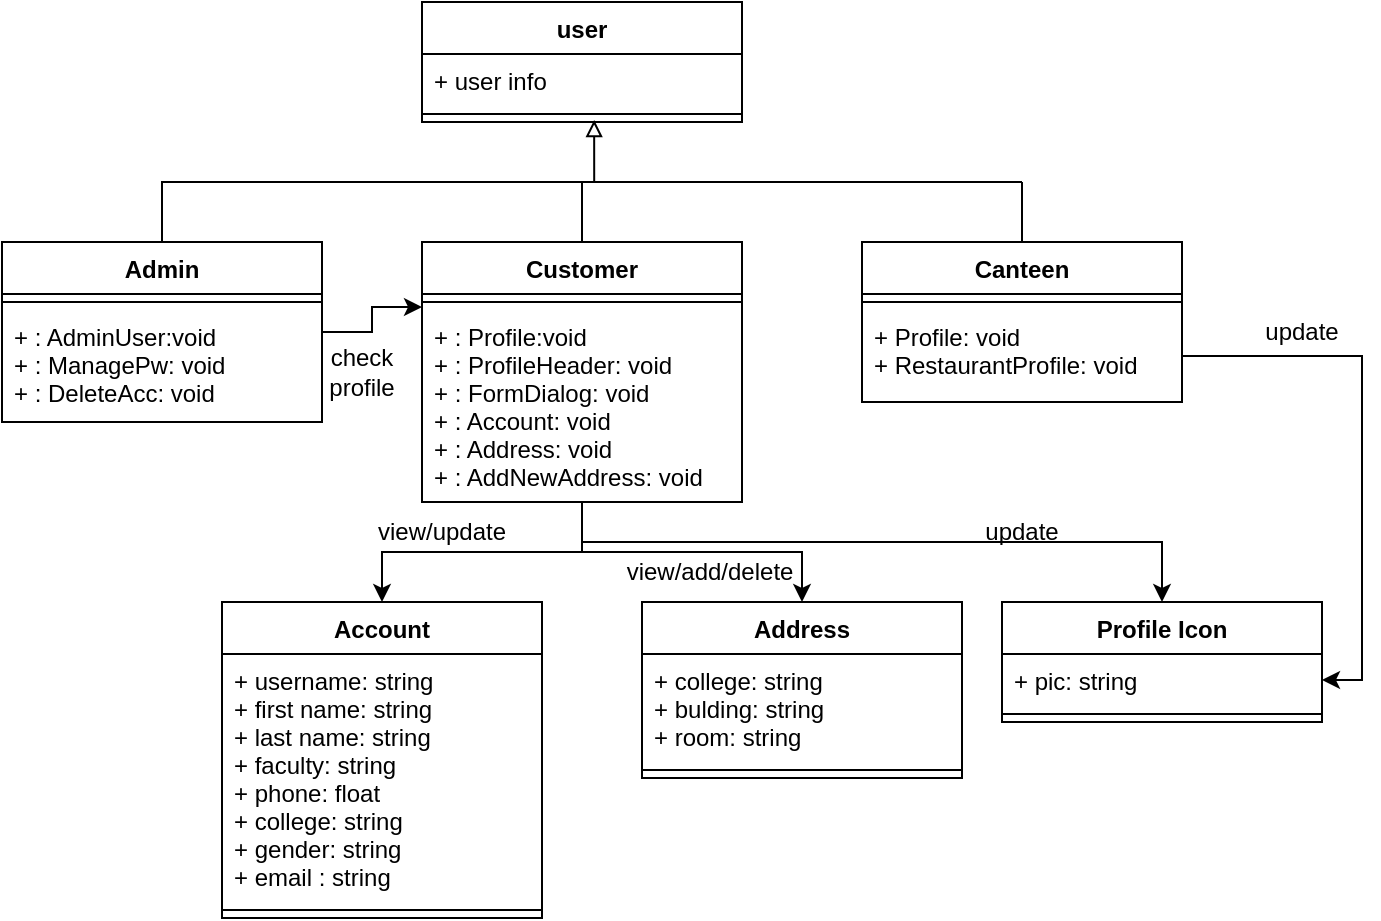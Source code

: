 <mxfile version="17.5.1" type="github">
  <diagram id="BMjRO5qYmluGinLNsz--" name="Page-1">
    <mxGraphModel dx="788" dy="538" grid="1" gridSize="10" guides="1" tooltips="1" connect="1" arrows="1" fold="1" page="1" pageScale="1" pageWidth="827" pageHeight="1169" math="0" shadow="0">
      <root>
        <mxCell id="0" />
        <mxCell id="1" parent="0" />
        <mxCell id="yWqqmSRFs31MRJI1_xPq-5" value="user" style="swimlane;fontStyle=1;align=center;verticalAlign=top;childLayout=stackLayout;horizontal=1;startSize=26;horizontalStack=0;resizeParent=1;resizeParentMax=0;resizeLast=0;collapsible=1;marginBottom=0;" vertex="1" parent="1">
          <mxGeometry x="270" width="160" height="60" as="geometry" />
        </mxCell>
        <mxCell id="yWqqmSRFs31MRJI1_xPq-6" value="+ user info" style="text;strokeColor=none;fillColor=none;align=left;verticalAlign=top;spacingLeft=4;spacingRight=4;overflow=hidden;rotatable=0;points=[[0,0.5],[1,0.5]];portConstraint=eastwest;" vertex="1" parent="yWqqmSRFs31MRJI1_xPq-5">
          <mxGeometry y="26" width="160" height="26" as="geometry" />
        </mxCell>
        <mxCell id="yWqqmSRFs31MRJI1_xPq-7" value="" style="line;strokeWidth=1;fillColor=none;align=left;verticalAlign=middle;spacingTop=-1;spacingLeft=3;spacingRight=3;rotatable=0;labelPosition=right;points=[];portConstraint=eastwest;" vertex="1" parent="yWqqmSRFs31MRJI1_xPq-5">
          <mxGeometry y="52" width="160" height="8" as="geometry" />
        </mxCell>
        <mxCell id="yWqqmSRFs31MRJI1_xPq-37" style="edgeStyle=orthogonalEdgeStyle;rounded=0;orthogonalLoop=1;jettySize=auto;html=1;entryX=0;entryY=0.25;entryDx=0;entryDy=0;" edge="1" parent="1" source="yWqqmSRFs31MRJI1_xPq-9" target="yWqqmSRFs31MRJI1_xPq-13">
          <mxGeometry relative="1" as="geometry" />
        </mxCell>
        <mxCell id="yWqqmSRFs31MRJI1_xPq-48" style="edgeStyle=orthogonalEdgeStyle;rounded=0;orthogonalLoop=1;jettySize=auto;html=1;entryX=0.538;entryY=0.875;entryDx=0;entryDy=0;entryPerimeter=0;endArrow=block;endFill=0;" edge="1" parent="1" source="yWqqmSRFs31MRJI1_xPq-9" target="yWqqmSRFs31MRJI1_xPq-7">
          <mxGeometry relative="1" as="geometry" />
        </mxCell>
        <mxCell id="yWqqmSRFs31MRJI1_xPq-9" value="Admin" style="swimlane;fontStyle=1;align=center;verticalAlign=top;childLayout=stackLayout;horizontal=1;startSize=26;horizontalStack=0;resizeParent=1;resizeParentMax=0;resizeLast=0;collapsible=1;marginBottom=0;" vertex="1" parent="1">
          <mxGeometry x="60" y="120" width="160" height="90" as="geometry" />
        </mxCell>
        <mxCell id="yWqqmSRFs31MRJI1_xPq-11" value="" style="line;strokeWidth=1;fillColor=none;align=left;verticalAlign=middle;spacingTop=-1;spacingLeft=3;spacingRight=3;rotatable=0;labelPosition=right;points=[];portConstraint=eastwest;" vertex="1" parent="yWqqmSRFs31MRJI1_xPq-9">
          <mxGeometry y="26" width="160" height="8" as="geometry" />
        </mxCell>
        <mxCell id="yWqqmSRFs31MRJI1_xPq-12" value="+ : AdminUser:void&#xa;+ : ManagePw: void&#xa;+ : DeleteAcc: void" style="text;strokeColor=none;fillColor=none;align=left;verticalAlign=top;spacingLeft=4;spacingRight=4;overflow=hidden;rotatable=0;points=[[0,0.5],[1,0.5]];portConstraint=eastwest;" vertex="1" parent="yWqqmSRFs31MRJI1_xPq-9">
          <mxGeometry y="34" width="160" height="56" as="geometry" />
        </mxCell>
        <mxCell id="yWqqmSRFs31MRJI1_xPq-41" style="edgeStyle=orthogonalEdgeStyle;rounded=0;orthogonalLoop=1;jettySize=auto;html=1;entryX=0.5;entryY=0;entryDx=0;entryDy=0;" edge="1" parent="1" source="yWqqmSRFs31MRJI1_xPq-13" target="yWqqmSRFs31MRJI1_xPq-20">
          <mxGeometry relative="1" as="geometry" />
        </mxCell>
        <mxCell id="yWqqmSRFs31MRJI1_xPq-42" style="edgeStyle=orthogonalEdgeStyle;rounded=0;orthogonalLoop=1;jettySize=auto;html=1;" edge="1" parent="1" source="yWqqmSRFs31MRJI1_xPq-13" target="yWqqmSRFs31MRJI1_xPq-16">
          <mxGeometry relative="1" as="geometry" />
        </mxCell>
        <mxCell id="yWqqmSRFs31MRJI1_xPq-13" value="Customer" style="swimlane;fontStyle=1;align=center;verticalAlign=top;childLayout=stackLayout;horizontal=1;startSize=26;horizontalStack=0;resizeParent=1;resizeParentMax=0;resizeLast=0;collapsible=1;marginBottom=0;" vertex="1" parent="1">
          <mxGeometry x="270" y="120" width="160" height="130" as="geometry" />
        </mxCell>
        <mxCell id="yWqqmSRFs31MRJI1_xPq-14" value="" style="line;strokeWidth=1;fillColor=none;align=left;verticalAlign=middle;spacingTop=-1;spacingLeft=3;spacingRight=3;rotatable=0;labelPosition=right;points=[];portConstraint=eastwest;" vertex="1" parent="yWqqmSRFs31MRJI1_xPq-13">
          <mxGeometry y="26" width="160" height="8" as="geometry" />
        </mxCell>
        <mxCell id="yWqqmSRFs31MRJI1_xPq-15" value="+ : Profile:void&#xa;+ : ProfileHeader: void&#xa;+ : FormDialog: void&#xa;+ : Account: void&#xa;+ : Address: void&#xa;+ : AddNewAddress: void" style="text;strokeColor=none;fillColor=none;align=left;verticalAlign=top;spacingLeft=4;spacingRight=4;overflow=hidden;rotatable=0;points=[[0,0.5],[1,0.5]];portConstraint=eastwest;" vertex="1" parent="yWqqmSRFs31MRJI1_xPq-13">
          <mxGeometry y="34" width="160" height="96" as="geometry" />
        </mxCell>
        <mxCell id="yWqqmSRFs31MRJI1_xPq-16" value="Address" style="swimlane;fontStyle=1;align=center;verticalAlign=top;childLayout=stackLayout;horizontal=1;startSize=26;horizontalStack=0;resizeParent=1;resizeParentMax=0;resizeLast=0;collapsible=1;marginBottom=0;" vertex="1" parent="1">
          <mxGeometry x="380" y="300" width="160" height="88" as="geometry" />
        </mxCell>
        <mxCell id="yWqqmSRFs31MRJI1_xPq-17" value="+ college: string&#xa;+ bulding: string&#xa;+ room: string" style="text;strokeColor=none;fillColor=none;align=left;verticalAlign=top;spacingLeft=4;spacingRight=4;overflow=hidden;rotatable=0;points=[[0,0.5],[1,0.5]];portConstraint=eastwest;" vertex="1" parent="yWqqmSRFs31MRJI1_xPq-16">
          <mxGeometry y="26" width="160" height="54" as="geometry" />
        </mxCell>
        <mxCell id="yWqqmSRFs31MRJI1_xPq-18" value="" style="line;strokeWidth=1;fillColor=none;align=left;verticalAlign=middle;spacingTop=-1;spacingLeft=3;spacingRight=3;rotatable=0;labelPosition=right;points=[];portConstraint=eastwest;" vertex="1" parent="yWqqmSRFs31MRJI1_xPq-16">
          <mxGeometry y="80" width="160" height="8" as="geometry" />
        </mxCell>
        <mxCell id="yWqqmSRFs31MRJI1_xPq-20" value="Account" style="swimlane;fontStyle=1;align=center;verticalAlign=top;childLayout=stackLayout;horizontal=1;startSize=26;horizontalStack=0;resizeParent=1;resizeParentMax=0;resizeLast=0;collapsible=1;marginBottom=0;" vertex="1" parent="1">
          <mxGeometry x="170" y="300" width="160" height="158" as="geometry" />
        </mxCell>
        <mxCell id="yWqqmSRFs31MRJI1_xPq-21" value="+ username: string&#xa;+ first name: string&#xa;+ last name: string&#xa;+ faculty: string&#xa;+ phone: float&#xa;+ college: string&#xa;+ gender: string&#xa;+ email : string&#xa;" style="text;strokeColor=none;fillColor=none;align=left;verticalAlign=top;spacingLeft=4;spacingRight=4;overflow=hidden;rotatable=0;points=[[0,0.5],[1,0.5]];portConstraint=eastwest;" vertex="1" parent="yWqqmSRFs31MRJI1_xPq-20">
          <mxGeometry y="26" width="160" height="124" as="geometry" />
        </mxCell>
        <mxCell id="yWqqmSRFs31MRJI1_xPq-22" value="" style="line;strokeWidth=1;fillColor=none;align=left;verticalAlign=middle;spacingTop=-1;spacingLeft=3;spacingRight=3;rotatable=0;labelPosition=right;points=[];portConstraint=eastwest;" vertex="1" parent="yWqqmSRFs31MRJI1_xPq-20">
          <mxGeometry y="150" width="160" height="8" as="geometry" />
        </mxCell>
        <mxCell id="yWqqmSRFs31MRJI1_xPq-28" value="Profile Icon" style="swimlane;fontStyle=1;align=center;verticalAlign=top;childLayout=stackLayout;horizontal=1;startSize=26;horizontalStack=0;resizeParent=1;resizeParentMax=0;resizeLast=0;collapsible=1;marginBottom=0;" vertex="1" parent="1">
          <mxGeometry x="560" y="300" width="160" height="60" as="geometry" />
        </mxCell>
        <mxCell id="yWqqmSRFs31MRJI1_xPq-29" value="+ pic: string" style="text;strokeColor=none;fillColor=none;align=left;verticalAlign=top;spacingLeft=4;spacingRight=4;overflow=hidden;rotatable=0;points=[[0,0.5],[1,0.5]];portConstraint=eastwest;" vertex="1" parent="yWqqmSRFs31MRJI1_xPq-28">
          <mxGeometry y="26" width="160" height="26" as="geometry" />
        </mxCell>
        <mxCell id="yWqqmSRFs31MRJI1_xPq-30" value="" style="line;strokeWidth=1;fillColor=none;align=left;verticalAlign=middle;spacingTop=-1;spacingLeft=3;spacingRight=3;rotatable=0;labelPosition=right;points=[];portConstraint=eastwest;" vertex="1" parent="yWqqmSRFs31MRJI1_xPq-28">
          <mxGeometry y="52" width="160" height="8" as="geometry" />
        </mxCell>
        <mxCell id="yWqqmSRFs31MRJI1_xPq-54" style="edgeStyle=orthogonalEdgeStyle;rounded=0;orthogonalLoop=1;jettySize=auto;html=1;endArrow=none;endFill=0;" edge="1" parent="1" source="yWqqmSRFs31MRJI1_xPq-32">
          <mxGeometry relative="1" as="geometry">
            <mxPoint x="570" y="90" as="targetPoint" />
          </mxGeometry>
        </mxCell>
        <mxCell id="yWqqmSRFs31MRJI1_xPq-32" value="Canteen" style="swimlane;fontStyle=1;align=center;verticalAlign=top;childLayout=stackLayout;horizontal=1;startSize=26;horizontalStack=0;resizeParent=1;resizeParentMax=0;resizeLast=0;collapsible=1;marginBottom=0;" vertex="1" parent="1">
          <mxGeometry x="490" y="120" width="160" height="80" as="geometry" />
        </mxCell>
        <mxCell id="yWqqmSRFs31MRJI1_xPq-34" value="" style="line;strokeWidth=1;fillColor=none;align=left;verticalAlign=middle;spacingTop=-1;spacingLeft=3;spacingRight=3;rotatable=0;labelPosition=right;points=[];portConstraint=eastwest;" vertex="1" parent="yWqqmSRFs31MRJI1_xPq-32">
          <mxGeometry y="26" width="160" height="8" as="geometry" />
        </mxCell>
        <mxCell id="yWqqmSRFs31MRJI1_xPq-35" value="+ Profile: void&#xa;+ RestaurantProfile: void" style="text;strokeColor=none;fillColor=none;align=left;verticalAlign=top;spacingLeft=4;spacingRight=4;overflow=hidden;rotatable=0;points=[[0,0.5],[1,0.5]];portConstraint=eastwest;" vertex="1" parent="yWqqmSRFs31MRJI1_xPq-32">
          <mxGeometry y="34" width="160" height="46" as="geometry" />
        </mxCell>
        <mxCell id="yWqqmSRFs31MRJI1_xPq-40" value="check profile" style="text;html=1;strokeColor=none;fillColor=none;align=center;verticalAlign=middle;whiteSpace=wrap;rounded=0;" vertex="1" parent="1">
          <mxGeometry x="210" y="170" width="60" height="30" as="geometry" />
        </mxCell>
        <mxCell id="yWqqmSRFs31MRJI1_xPq-44" style="edgeStyle=orthogonalEdgeStyle;rounded=0;orthogonalLoop=1;jettySize=auto;html=1;entryX=0.5;entryY=0;entryDx=0;entryDy=0;" edge="1" parent="1" source="yWqqmSRFs31MRJI1_xPq-15" target="yWqqmSRFs31MRJI1_xPq-28">
          <mxGeometry relative="1" as="geometry">
            <Array as="points">
              <mxPoint x="350" y="270" />
              <mxPoint x="640" y="270" />
            </Array>
          </mxGeometry>
        </mxCell>
        <mxCell id="yWqqmSRFs31MRJI1_xPq-46" style="edgeStyle=orthogonalEdgeStyle;rounded=0;orthogonalLoop=1;jettySize=auto;html=1;entryX=1;entryY=0.5;entryDx=0;entryDy=0;" edge="1" parent="1" source="yWqqmSRFs31MRJI1_xPq-35" target="yWqqmSRFs31MRJI1_xPq-29">
          <mxGeometry relative="1" as="geometry" />
        </mxCell>
        <mxCell id="yWqqmSRFs31MRJI1_xPq-51" value="" style="endArrow=none;html=1;rounded=0;" edge="1" parent="1" source="yWqqmSRFs31MRJI1_xPq-13">
          <mxGeometry width="50" height="50" relative="1" as="geometry">
            <mxPoint x="400" y="290" as="sourcePoint" />
            <mxPoint x="350" y="90" as="targetPoint" />
          </mxGeometry>
        </mxCell>
        <mxCell id="yWqqmSRFs31MRJI1_xPq-53" value="" style="endArrow=none;html=1;rounded=0;" edge="1" parent="1">
          <mxGeometry width="50" height="50" relative="1" as="geometry">
            <mxPoint x="350" y="90" as="sourcePoint" />
            <mxPoint x="570" y="90" as="targetPoint" />
          </mxGeometry>
        </mxCell>
        <mxCell id="yWqqmSRFs31MRJI1_xPq-55" value="update" style="text;html=1;strokeColor=none;fillColor=none;align=center;verticalAlign=middle;whiteSpace=wrap;rounded=0;" vertex="1" parent="1">
          <mxGeometry x="680" y="150" width="60" height="30" as="geometry" />
        </mxCell>
        <mxCell id="yWqqmSRFs31MRJI1_xPq-56" value="update" style="text;html=1;strokeColor=none;fillColor=none;align=center;verticalAlign=middle;whiteSpace=wrap;rounded=0;" vertex="1" parent="1">
          <mxGeometry x="540" y="250" width="60" height="30" as="geometry" />
        </mxCell>
        <mxCell id="yWqqmSRFs31MRJI1_xPq-57" value="view/add/delete" style="text;html=1;strokeColor=none;fillColor=none;align=center;verticalAlign=middle;whiteSpace=wrap;rounded=0;" vertex="1" parent="1">
          <mxGeometry x="384" y="270" width="60" height="30" as="geometry" />
        </mxCell>
        <mxCell id="yWqqmSRFs31MRJI1_xPq-58" value="view/update" style="text;html=1;strokeColor=none;fillColor=none;align=center;verticalAlign=middle;whiteSpace=wrap;rounded=0;" vertex="1" parent="1">
          <mxGeometry x="250" y="250" width="60" height="30" as="geometry" />
        </mxCell>
      </root>
    </mxGraphModel>
  </diagram>
</mxfile>
